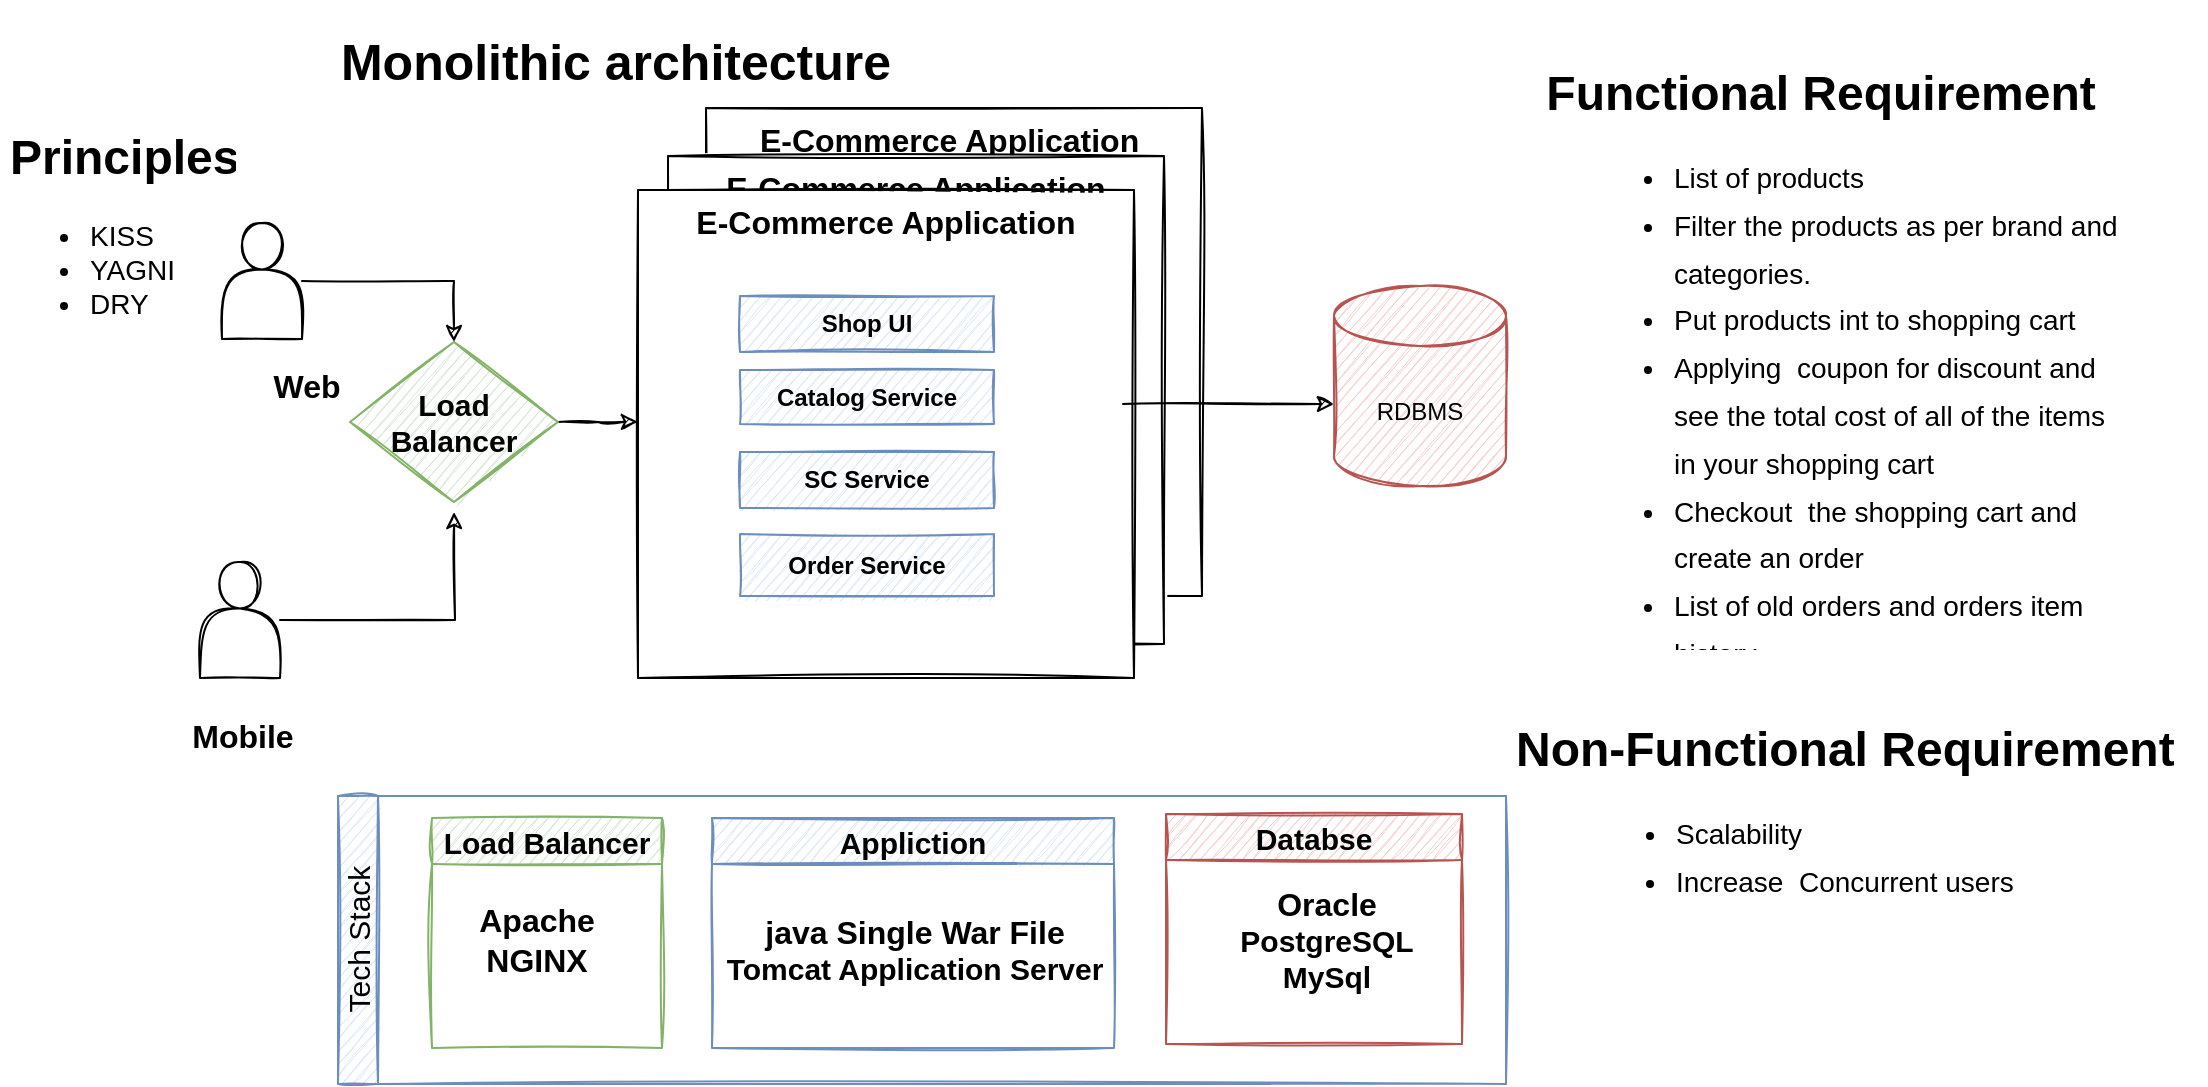 <mxfile version="13.9.9" type="device"><diagram id="ec2k7Hesi6WmFlCKf6qa" name="Page-1"><mxGraphModel dx="1302" dy="504" grid="0" gridSize="10" guides="1" tooltips="1" connect="1" arrows="1" fold="1" page="0" pageScale="1" pageWidth="850" pageHeight="1100" math="0" shadow="0"><root><mxCell id="0"/><mxCell id="1" parent="0"/><mxCell id="ROj_67UQpcPL1jAS--Vf-10" value="&lt;b&gt;&lt;font style=&quot;font-size: 16px&quot;&gt;E-Commerce Application&amp;nbsp;&lt;/font&gt;&lt;/b&gt;" style="rounded=0;whiteSpace=wrap;html=1;sketch=1;align=center;verticalAlign=top;" parent="1" vertex="1"><mxGeometry x="371" y="66" width="248" height="244" as="geometry"/></mxCell><mxCell id="ROj_67UQpcPL1jAS--Vf-9" value="&lt;b&gt;&lt;font style=&quot;font-size: 16px&quot;&gt;E-Commerce Application&lt;/font&gt;&lt;/b&gt;" style="rounded=0;whiteSpace=wrap;html=1;sketch=1;align=center;verticalAlign=top;" parent="1" vertex="1"><mxGeometry x="352" y="90" width="248" height="244" as="geometry"/></mxCell><mxCell id="k0vu21li7wswJZSwt-MZ-2" value="&lt;h1 style=&quot;text-align: center&quot;&gt;Functional Requirement&lt;/h1&gt;&lt;p style=&quot;font-size: 14px&quot;&gt;&lt;/p&gt;&lt;blockquote style=&quot;margin: 0px 0px 0px 40px ; border: none ; padding: 0px ; font-size: 14px&quot;&gt;&lt;ul style=&quot;line-height: 170%&quot;&gt;&lt;li&gt;List of products&lt;/li&gt;&lt;li&gt;Filter the products as per brand and categories.&lt;/li&gt;&lt;li&gt;Put products int to shopping cart&lt;/li&gt;&lt;li&gt;Applying&amp;nbsp; coupon for discount and see the total cost of all of the items in your shopping cart&lt;/li&gt;&lt;li&gt;Checkout&amp;nbsp; the shopping cart and create an order&lt;/li&gt;&lt;li&gt;List of old orders and orders item history&lt;/li&gt;&lt;/ul&gt;&lt;/blockquote&gt;&lt;p&gt;&lt;/p&gt;" style="text;html=1;strokeColor=none;fillColor=none;spacing=5;spacingTop=-20;whiteSpace=wrap;overflow=hidden;rounded=0;sketch=1;fontStyle=0;labelBorderColor=none;align=left;" parent="1" vertex="1"><mxGeometry x="770" y="39" width="315" height="298" as="geometry"/></mxCell><mxCell id="k0vu21li7wswJZSwt-MZ-3" value="&lt;h1&gt;Principles&lt;/h1&gt;&lt;p style=&quot;font-size: 14px&quot;&gt;&lt;/p&gt;&lt;ul style=&quot;font-size: 14px&quot;&gt;&lt;li&gt;KISS&lt;/li&gt;&lt;li&gt;YAGNI&lt;/li&gt;&lt;li&gt;DRY&lt;/li&gt;&lt;/ul&gt;&lt;p&gt;&lt;/p&gt;" style="text;html=1;strokeColor=none;fillColor=none;spacing=5;spacingTop=-20;whiteSpace=wrap;overflow=hidden;rounded=0;sketch=1;" parent="1" vertex="1"><mxGeometry x="18" y="71" width="121" height="110" as="geometry"/></mxCell><mxCell id="k0vu21li7wswJZSwt-MZ-5" value="&lt;font style=&quot;font-size: 25px&quot;&gt;&lt;b&gt;Monolithic architecture&lt;/b&gt;&lt;/font&gt;" style="text;html=1;strokeColor=none;fillColor=none;align=center;verticalAlign=middle;whiteSpace=wrap;rounded=0;sketch=1;" parent="1" vertex="1"><mxGeometry x="183" y="12" width="286" height="59" as="geometry"/></mxCell><mxCell id="ROj_67UQpcPL1jAS--Vf-14" style="edgeStyle=orthogonalEdgeStyle;rounded=0;orthogonalLoop=1;jettySize=auto;html=1;entryX=0.5;entryY=0;entryDx=0;entryDy=0;sketch=1;" parent="1" source="k0vu21li7wswJZSwt-MZ-6" target="ROj_67UQpcPL1jAS--Vf-13" edge="1"><mxGeometry relative="1" as="geometry"/></mxCell><mxCell id="k0vu21li7wswJZSwt-MZ-6" value="" style="shape=actor;whiteSpace=wrap;html=1;sketch=1;" parent="1" vertex="1"><mxGeometry x="129" y="123.5" width="40" height="58" as="geometry"/></mxCell><mxCell id="k0vu21li7wswJZSwt-MZ-7" value="&lt;b&gt;&lt;font style=&quot;font-size: 16px&quot;&gt;Web&lt;/font&gt;&lt;/b&gt;" style="text;html=1;strokeColor=none;fillColor=none;align=center;verticalAlign=middle;whiteSpace=wrap;rounded=0;sketch=1;" parent="1" vertex="1"><mxGeometry x="141.5" y="195" width="59" height="20" as="geometry"/></mxCell><mxCell id="k0vu21li7wswJZSwt-MZ-8" value="&lt;b&gt;&lt;font style=&quot;font-size: 16px&quot;&gt;E-Commerce Application&lt;/font&gt;&lt;/b&gt;" style="rounded=0;whiteSpace=wrap;html=1;sketch=1;align=center;verticalAlign=top;" parent="1" vertex="1"><mxGeometry x="337" y="107" width="248" height="244" as="geometry"/></mxCell><mxCell id="Zl33x8nUSlphp2DYGEaB-1" value="RDBMS" style="shape=cylinder3;whiteSpace=wrap;html=1;boundedLbl=1;backgroundOutline=1;size=15;fillColor=#f8cecc;strokeColor=#b85450;sketch=1;" parent="1" vertex="1"><mxGeometry x="685" y="155" width="86" height="100" as="geometry"/></mxCell><mxCell id="Zl33x8nUSlphp2DYGEaB-6" style="edgeStyle=orthogonalEdgeStyle;rounded=0;sketch=1;orthogonalLoop=1;jettySize=auto;html=1;entryX=0;entryY=0.418;entryDx=0;entryDy=0;entryPerimeter=0;" parent="1" edge="1"><mxGeometry relative="1" as="geometry"><mxPoint x="579.5" y="214.002" as="sourcePoint"/><mxPoint x="685" y="214.002" as="targetPoint"/></mxGeometry></mxCell><mxCell id="Zl33x8nUSlphp2DYGEaB-7" value="Shop UI" style="rounded=0;whiteSpace=wrap;html=1;align=center;fontStyle=1;sketch=1;fillColor=#dae8fc;strokeColor=#6c8ebf;" parent="1" vertex="1"><mxGeometry x="388" y="160" width="127" height="28" as="geometry"/></mxCell><mxCell id="Zl33x8nUSlphp2DYGEaB-8" value="Catalog Service" style="rounded=0;whiteSpace=wrap;html=1;align=center;fontStyle=1;sketch=1;fillColor=#dae8fc;strokeColor=#6c8ebf;" parent="1" vertex="1"><mxGeometry x="388" y="197" width="127" height="27" as="geometry"/></mxCell><mxCell id="Zl33x8nUSlphp2DYGEaB-9" value="SC Service" style="rounded=0;whiteSpace=wrap;html=1;align=center;fontStyle=1;sketch=1;fillColor=#dae8fc;strokeColor=#6c8ebf;" parent="1" vertex="1"><mxGeometry x="388" y="238" width="127" height="28" as="geometry"/></mxCell><mxCell id="Zl33x8nUSlphp2DYGEaB-10" value="Order Service" style="rounded=0;whiteSpace=wrap;html=1;align=center;fontStyle=1;sketch=1;fillColor=#dae8fc;strokeColor=#6c8ebf;" parent="1" vertex="1"><mxGeometry x="388" y="279" width="127" height="31" as="geometry"/></mxCell><mxCell id="ROj_67UQpcPL1jAS--Vf-1" value="&lt;h1 style=&quot;text-align: center&quot;&gt;Non-Functional Requirement&lt;/h1&gt;&lt;p style=&quot;font-size: 14px&quot;&gt;&lt;/p&gt;&lt;blockquote style=&quot;margin: 0px 0px 0px 40px ; border: none ; padding: 0px ; font-size: 14px&quot;&gt;&lt;ul style=&quot;line-height: 170%&quot;&gt;&lt;li&gt;Scalability&lt;/li&gt;&lt;li&gt;Increase&amp;nbsp; Concurrent users&lt;/li&gt;&lt;/ul&gt;&lt;/blockquote&gt;&lt;p&gt;&lt;/p&gt;" style="text;html=1;strokeColor=none;fillColor=none;spacing=5;spacingTop=-20;whiteSpace=wrap;overflow=hidden;rounded=0;sketch=1;fontStyle=0;labelBorderColor=none;align=left;" parent="1" vertex="1"><mxGeometry x="771" y="367" width="350" height="107" as="geometry"/></mxCell><mxCell id="ROj_67UQpcPL1jAS--Vf-15" style="edgeStyle=orthogonalEdgeStyle;rounded=0;orthogonalLoop=1;jettySize=auto;html=1;sketch=1;" parent="1" source="ROj_67UQpcPL1jAS--Vf-2" edge="1"><mxGeometry relative="1" as="geometry"><mxPoint x="245" y="268" as="targetPoint"/></mxGeometry></mxCell><mxCell id="ROj_67UQpcPL1jAS--Vf-2" value="" style="shape=actor;whiteSpace=wrap;html=1;sketch=1;" parent="1" vertex="1"><mxGeometry x="118" y="293" width="40" height="58" as="geometry"/></mxCell><mxCell id="ROj_67UQpcPL1jAS--Vf-3" value="&lt;b&gt;&lt;font style=&quot;font-size: 16px&quot;&gt;Mobile&lt;/font&gt;&lt;/b&gt;" style="text;html=1;strokeColor=none;fillColor=none;align=center;verticalAlign=middle;whiteSpace=wrap;rounded=0;sketch=1;" parent="1" vertex="1"><mxGeometry x="110" y="370" width="59" height="20" as="geometry"/></mxCell><mxCell id="ROj_67UQpcPL1jAS--Vf-16" style="edgeStyle=orthogonalEdgeStyle;rounded=0;orthogonalLoop=1;jettySize=auto;html=1;entryX=0;entryY=0.475;entryDx=0;entryDy=0;entryPerimeter=0;sketch=1;" parent="1" source="ROj_67UQpcPL1jAS--Vf-13" target="k0vu21li7wswJZSwt-MZ-8" edge="1"><mxGeometry relative="1" as="geometry"/></mxCell><mxCell id="ROj_67UQpcPL1jAS--Vf-13" value="&lt;b&gt;&lt;font style=&quot;font-size: 15px&quot;&gt;Load Balancer&lt;/font&gt;&lt;/b&gt;" style="rhombus;whiteSpace=wrap;html=1;fillColor=#d5e8d4;shadow=0;sketch=1;rounded=0;strokeColor=#82b366;" parent="1" vertex="1"><mxGeometry x="193" y="183" width="104" height="80" as="geometry"/></mxCell><mxCell id="60dnuKKUJozWv6TFlMtV-2" value="Tech Stack" style="swimlane;html=1;horizontal=0;startSize=20;sketch=1;fontSize=15;fontStyle=0;fillColor=#dae8fc;strokeColor=#6c8ebf;" vertex="1" parent="1"><mxGeometry x="187" y="410" width="584" height="144" as="geometry"/></mxCell><mxCell id="60dnuKKUJozWv6TFlMtV-4" value="Load Balancer" style="swimlane;sketch=1;fontSize=15;fillColor=#d5e8d4;strokeColor=#82b366;" vertex="1" parent="60dnuKKUJozWv6TFlMtV-2"><mxGeometry x="47" y="11" width="115" height="115" as="geometry"/></mxCell><mxCell id="60dnuKKUJozWv6TFlMtV-5" value="&lt;b style=&quot;font-size: 16px&quot;&gt;Apache&lt;br&gt;NGINX&lt;/b&gt;" style="text;html=1;align=center;verticalAlign=middle;resizable=0;points=[];autosize=1;fontSize=15;" vertex="1" parent="60dnuKKUJozWv6TFlMtV-4"><mxGeometry x="18" y="41" width="68" height="40" as="geometry"/></mxCell><mxCell id="60dnuKKUJozWv6TFlMtV-6" value="Appliction" style="swimlane;sketch=1;fontSize=15;fillColor=#dae8fc;strokeColor=#6c8ebf;" vertex="1" parent="60dnuKKUJozWv6TFlMtV-2"><mxGeometry x="187" y="11" width="201" height="115" as="geometry"/></mxCell><mxCell id="60dnuKKUJozWv6TFlMtV-7" value="&lt;b&gt;&lt;span style=&quot;font-size: 16px&quot;&gt;java Single War File&lt;br&gt;&lt;/span&gt;Tomcat Application Server&lt;/b&gt;" style="text;html=1;align=center;verticalAlign=middle;resizable=0;points=[];autosize=1;fontSize=15;" vertex="1" parent="60dnuKKUJozWv6TFlMtV-6"><mxGeometry x="1.5" y="46" width="198" height="40" as="geometry"/></mxCell><mxCell id="60dnuKKUJozWv6TFlMtV-8" value="Databse" style="swimlane;sketch=1;fontSize=15;startSize=23;fillColor=#f8cecc;strokeColor=#b85450;" vertex="1" parent="60dnuKKUJozWv6TFlMtV-2"><mxGeometry x="414" y="9" width="148" height="115" as="geometry"/></mxCell><mxCell id="60dnuKKUJozWv6TFlMtV-9" value="&lt;span style=&quot;font-size: 16px&quot;&gt;&lt;span&gt;Oracle&lt;br&gt;&lt;/span&gt;&lt;/span&gt;PostgreSQL&lt;br&gt;MySql" style="text;html=1;align=center;verticalAlign=middle;resizable=0;points=[];autosize=1;fontSize=15;fontStyle=1" vertex="1" parent="60dnuKKUJozWv6TFlMtV-8"><mxGeometry x="31" y="34" width="97" height="58" as="geometry"/></mxCell></root></mxGraphModel></diagram></mxfile>
